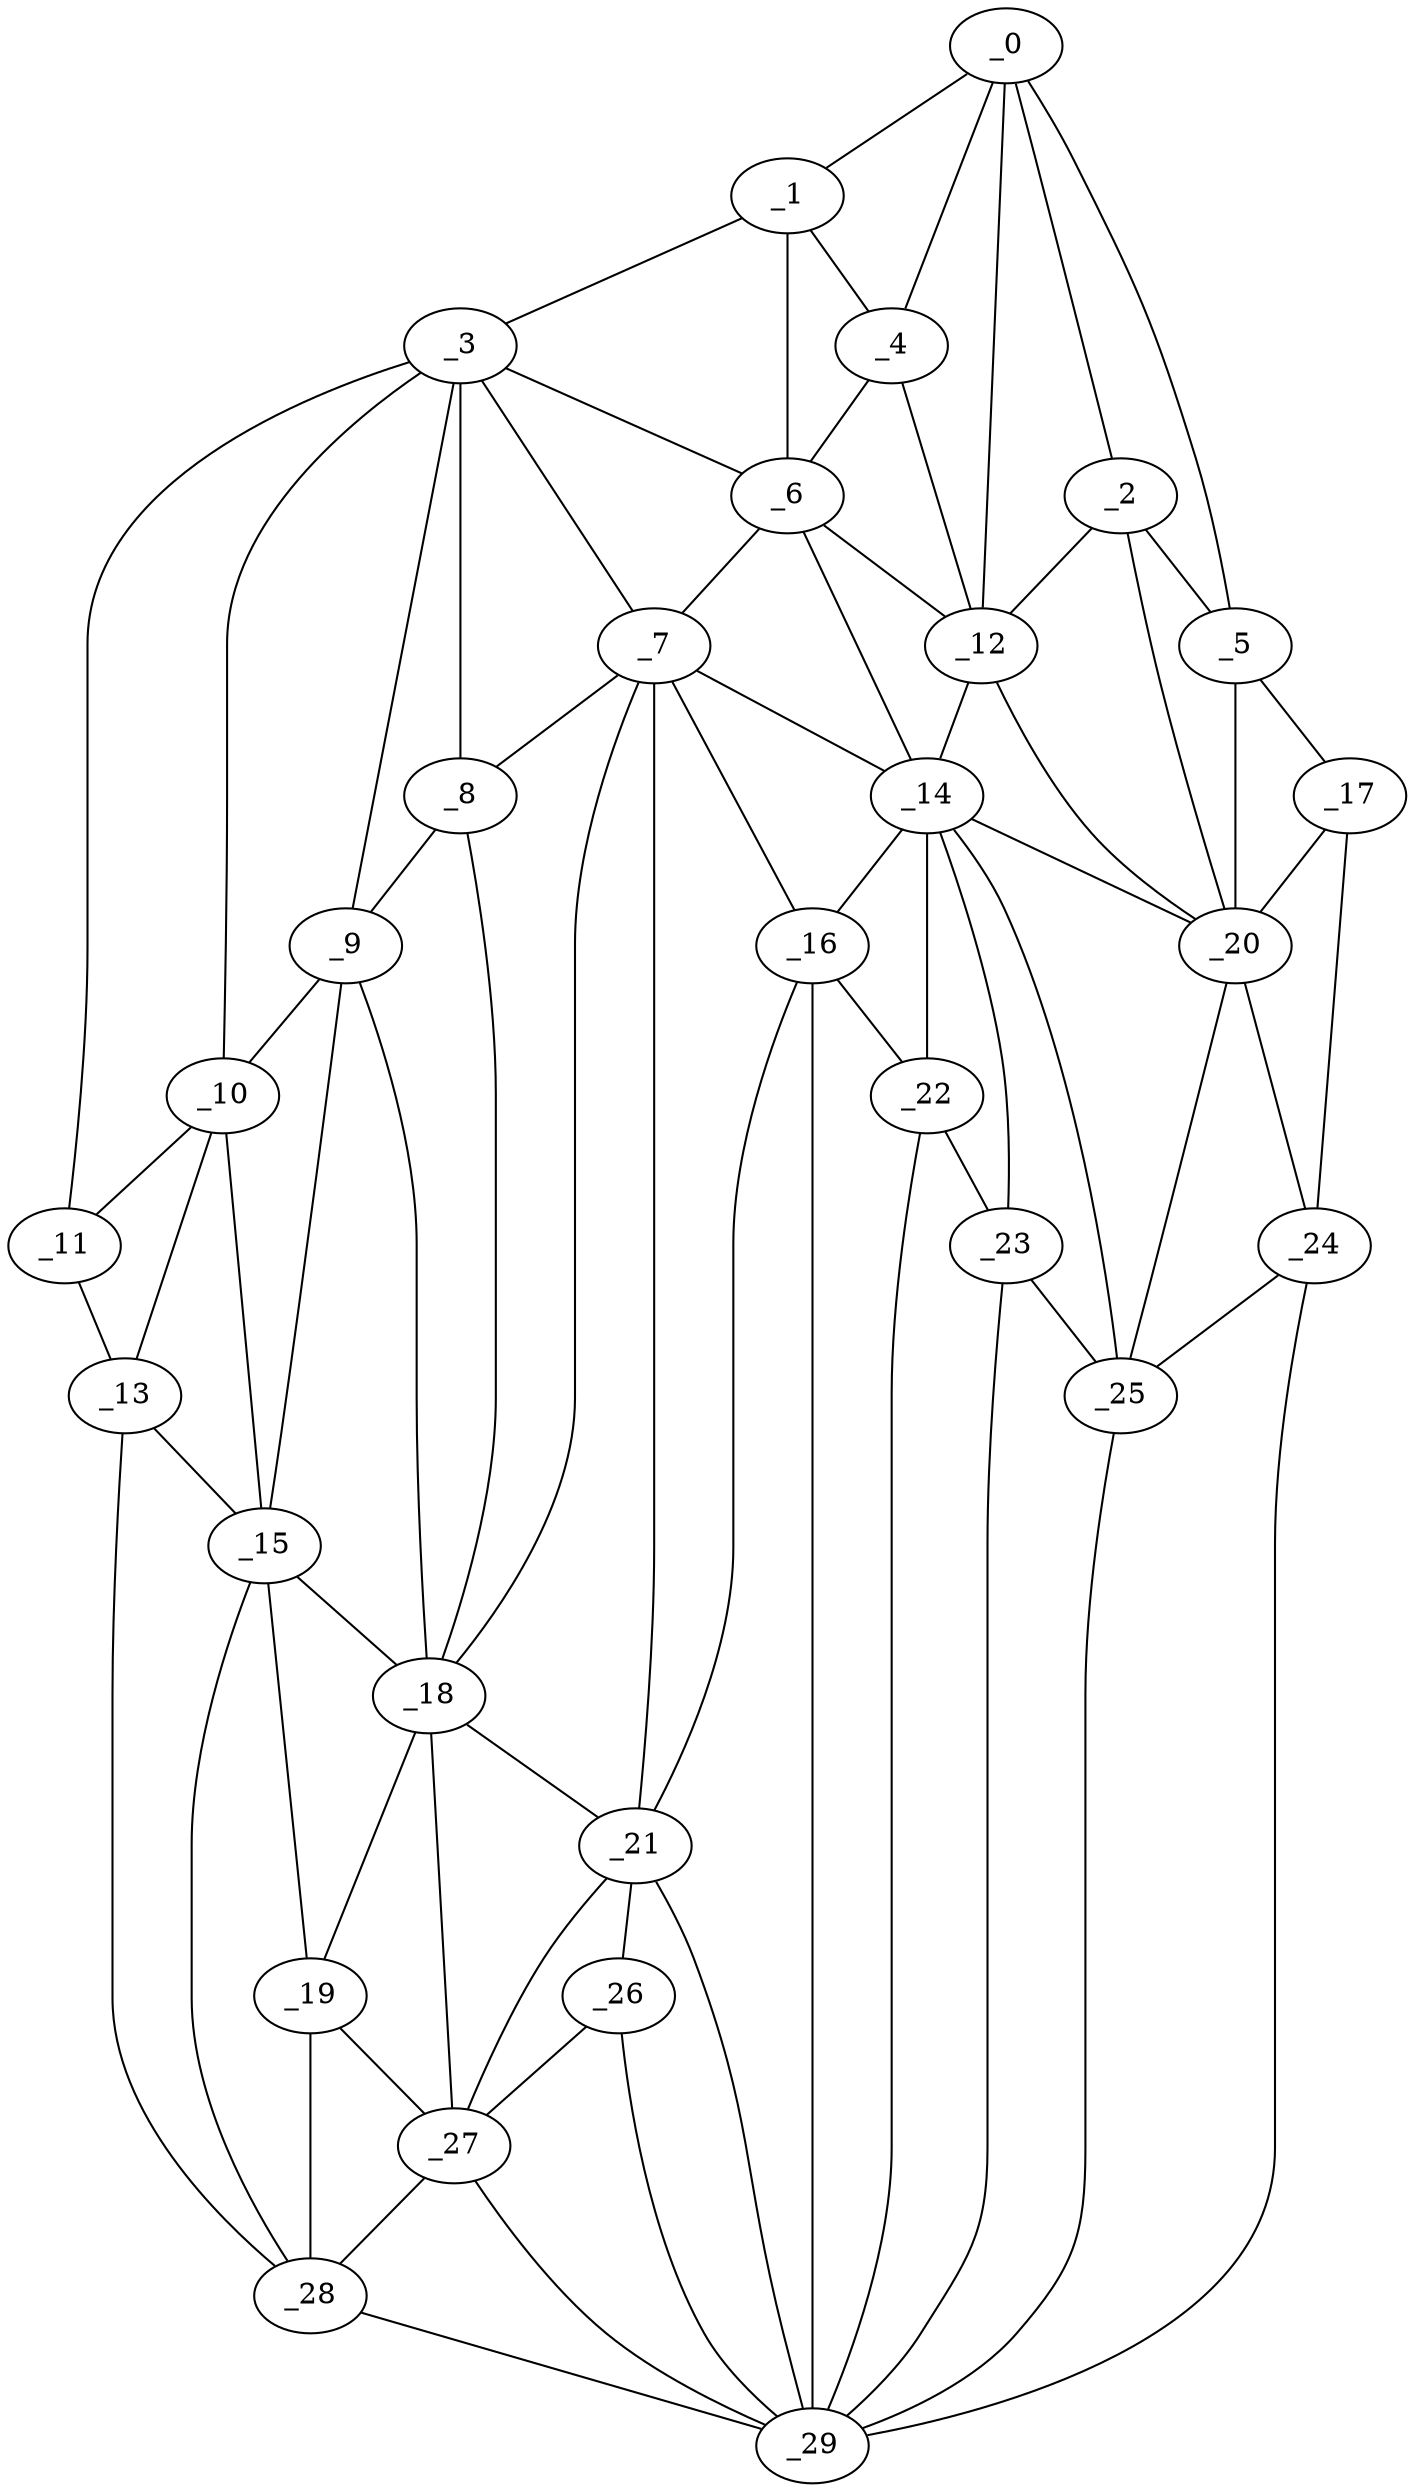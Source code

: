 graph "obj92__300.gxl" {
	_0	 [x=40,
		y=42];
	_1	 [x=41,
		y=58];
	_0 -- _1	 [valence=1];
	_2	 [x=46,
		y=34];
	_0 -- _2	 [valence=1];
	_4	 [x=47,
		y=59];
	_0 -- _4	 [valence=2];
	_5	 [x=49,
		y=8];
	_0 -- _5	 [valence=1];
	_12	 [x=55,
		y=56];
	_0 -- _12	 [valence=1];
	_3	 [x=46,
		y=98];
	_1 -- _3	 [valence=1];
	_1 -- _4	 [valence=1];
	_6	 [x=49,
		y=79];
	_1 -- _6	 [valence=2];
	_2 -- _5	 [valence=1];
	_2 -- _12	 [valence=2];
	_20	 [x=83,
		y=32];
	_2 -- _20	 [valence=2];
	_3 -- _6	 [valence=1];
	_7	 [x=51,
		y=85];
	_3 -- _7	 [valence=2];
	_8	 [x=51,
		y=97];
	_3 -- _8	 [valence=2];
	_9	 [x=52,
		y=104];
	_3 -- _9	 [valence=2];
	_10	 [x=52,
		y=111];
	_3 -- _10	 [valence=2];
	_11	 [x=54,
		y=124];
	_3 -- _11	 [valence=1];
	_4 -- _6	 [valence=1];
	_4 -- _12	 [valence=2];
	_17	 [x=79,
		y=7];
	_5 -- _17	 [valence=1];
	_5 -- _20	 [valence=2];
	_6 -- _7	 [valence=2];
	_6 -- _12	 [valence=2];
	_14	 [x=70,
		y=65];
	_6 -- _14	 [valence=2];
	_7 -- _8	 [valence=2];
	_7 -- _14	 [valence=2];
	_16	 [x=77,
		y=73];
	_7 -- _16	 [valence=2];
	_18	 [x=81,
		y=97];
	_7 -- _18	 [valence=2];
	_21	 [x=83,
		y=93];
	_7 -- _21	 [valence=1];
	_8 -- _9	 [valence=2];
	_8 -- _18	 [valence=2];
	_9 -- _10	 [valence=2];
	_15	 [x=75,
		y=113];
	_9 -- _15	 [valence=1];
	_9 -- _18	 [valence=2];
	_10 -- _11	 [valence=1];
	_13	 [x=68,
		y=120];
	_10 -- _13	 [valence=2];
	_10 -- _15	 [valence=2];
	_11 -- _13	 [valence=1];
	_12 -- _14	 [valence=1];
	_12 -- _20	 [valence=2];
	_13 -- _15	 [valence=1];
	_28	 [x=90,
		y=109];
	_13 -- _28	 [valence=1];
	_14 -- _16	 [valence=1];
	_14 -- _20	 [valence=2];
	_22	 [x=86,
		y=70];
	_14 -- _22	 [valence=2];
	_23	 [x=89,
		y=54];
	_14 -- _23	 [valence=2];
	_25	 [x=90,
		y=46];
	_14 -- _25	 [valence=2];
	_15 -- _18	 [valence=2];
	_19	 [x=81,
		y=105];
	_15 -- _19	 [valence=2];
	_15 -- _28	 [valence=2];
	_16 -- _21	 [valence=2];
	_16 -- _22	 [valence=2];
	_29	 [x=91,
		y=85];
	_16 -- _29	 [valence=2];
	_17 -- _20	 [valence=1];
	_24	 [x=90,
		y=39];
	_17 -- _24	 [valence=1];
	_18 -- _19	 [valence=2];
	_18 -- _21	 [valence=1];
	_27	 [x=90,
		y=102];
	_18 -- _27	 [valence=2];
	_19 -- _27	 [valence=2];
	_19 -- _28	 [valence=2];
	_20 -- _24	 [valence=2];
	_20 -- _25	 [valence=2];
	_26	 [x=90,
		y=91];
	_21 -- _26	 [valence=2];
	_21 -- _27	 [valence=2];
	_21 -- _29	 [valence=2];
	_22 -- _23	 [valence=1];
	_22 -- _29	 [valence=1];
	_23 -- _25	 [valence=2];
	_23 -- _29	 [valence=1];
	_24 -- _25	 [valence=1];
	_24 -- _29	 [valence=1];
	_25 -- _29	 [valence=2];
	_26 -- _27	 [valence=1];
	_26 -- _29	 [valence=2];
	_27 -- _28	 [valence=2];
	_27 -- _29	 [valence=1];
	_28 -- _29	 [valence=1];
}
